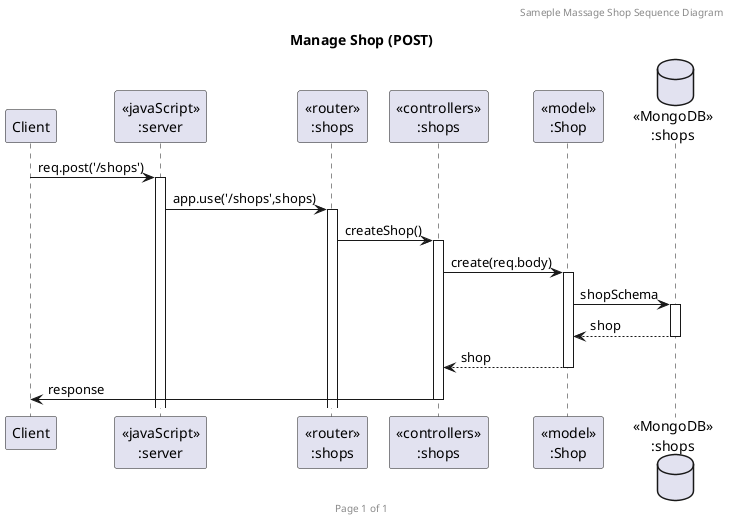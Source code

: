@startuml Manage Shop (POST)

header Sameple Massage Shop Sequence Diagram
footer Page %page% of %lastpage%
title "Manage Shop (POST)"

participant "Client" as client
participant "<<javaScript>>\n:server" as server
participant "<<router>>\n:shops" as routerShops
participant "<<controllers>>\n:shops" as controllersShops
participant "<<model>>\n:Shop" as modelShop
database "<<MongoDB>>\n:shops" as ShopsDatabase

client->server ++:req.post('/shops')
server->routerShops ++:app.use('/shops',shops)
routerShops -> controllersShops ++:createShop()
controllersShops->modelShop ++:create(req.body)
modelShop ->ShopsDatabase ++: shopSchema
ShopsDatabase --> modelShop --: shop
controllersShops <-- modelShop --:shop
controllersShops->client --:response

@enduml
